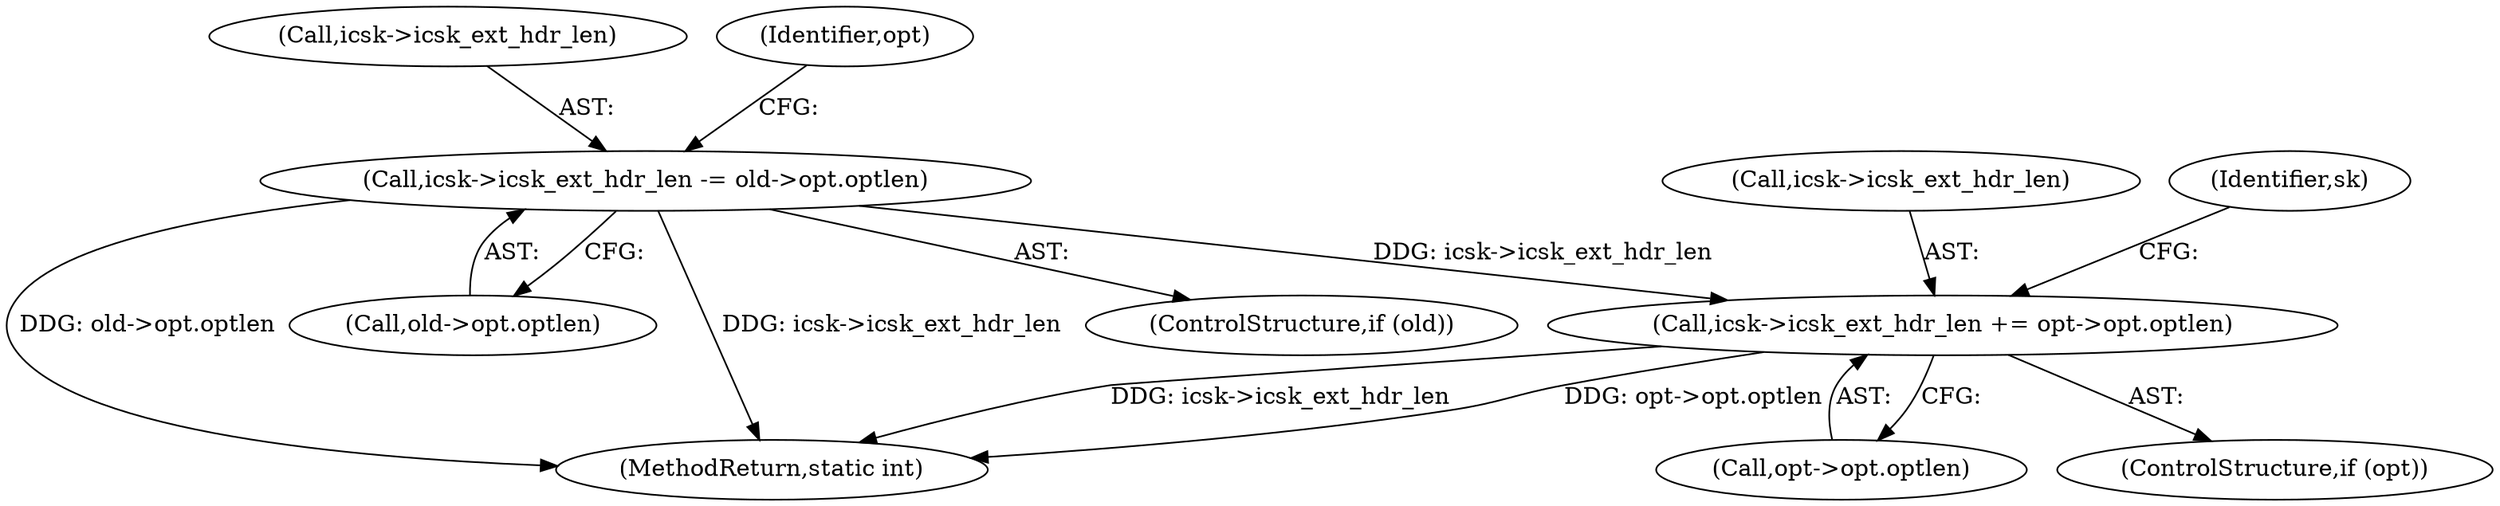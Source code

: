 digraph "0_linux_f6d8bd051c391c1c0458a30b2a7abcd939329259_26@pointer" {
"1000343" [label="(Call,icsk->icsk_ext_hdr_len += opt->opt.optlen)"];
"1000332" [label="(Call,icsk->icsk_ext_hdr_len -= old->opt.optlen)"];
"1000344" [label="(Call,icsk->icsk_ext_hdr_len)"];
"1000332" [label="(Call,icsk->icsk_ext_hdr_len -= old->opt.optlen)"];
"1000353" [label="(Identifier,sk)"];
"1000341" [label="(ControlStructure,if (opt))"];
"1000343" [label="(Call,icsk->icsk_ext_hdr_len += opt->opt.optlen)"];
"1000347" [label="(Call,opt->opt.optlen)"];
"1000330" [label="(ControlStructure,if (old))"];
"1000333" [label="(Call,icsk->icsk_ext_hdr_len)"];
"1000336" [label="(Call,old->opt.optlen)"];
"1001732" [label="(MethodReturn,static int)"];
"1000342" [label="(Identifier,opt)"];
"1000343" -> "1000341"  [label="AST: "];
"1000343" -> "1000347"  [label="CFG: "];
"1000344" -> "1000343"  [label="AST: "];
"1000347" -> "1000343"  [label="AST: "];
"1000353" -> "1000343"  [label="CFG: "];
"1000343" -> "1001732"  [label="DDG: icsk->icsk_ext_hdr_len"];
"1000343" -> "1001732"  [label="DDG: opt->opt.optlen"];
"1000332" -> "1000343"  [label="DDG: icsk->icsk_ext_hdr_len"];
"1000332" -> "1000330"  [label="AST: "];
"1000332" -> "1000336"  [label="CFG: "];
"1000333" -> "1000332"  [label="AST: "];
"1000336" -> "1000332"  [label="AST: "];
"1000342" -> "1000332"  [label="CFG: "];
"1000332" -> "1001732"  [label="DDG: old->opt.optlen"];
"1000332" -> "1001732"  [label="DDG: icsk->icsk_ext_hdr_len"];
}
